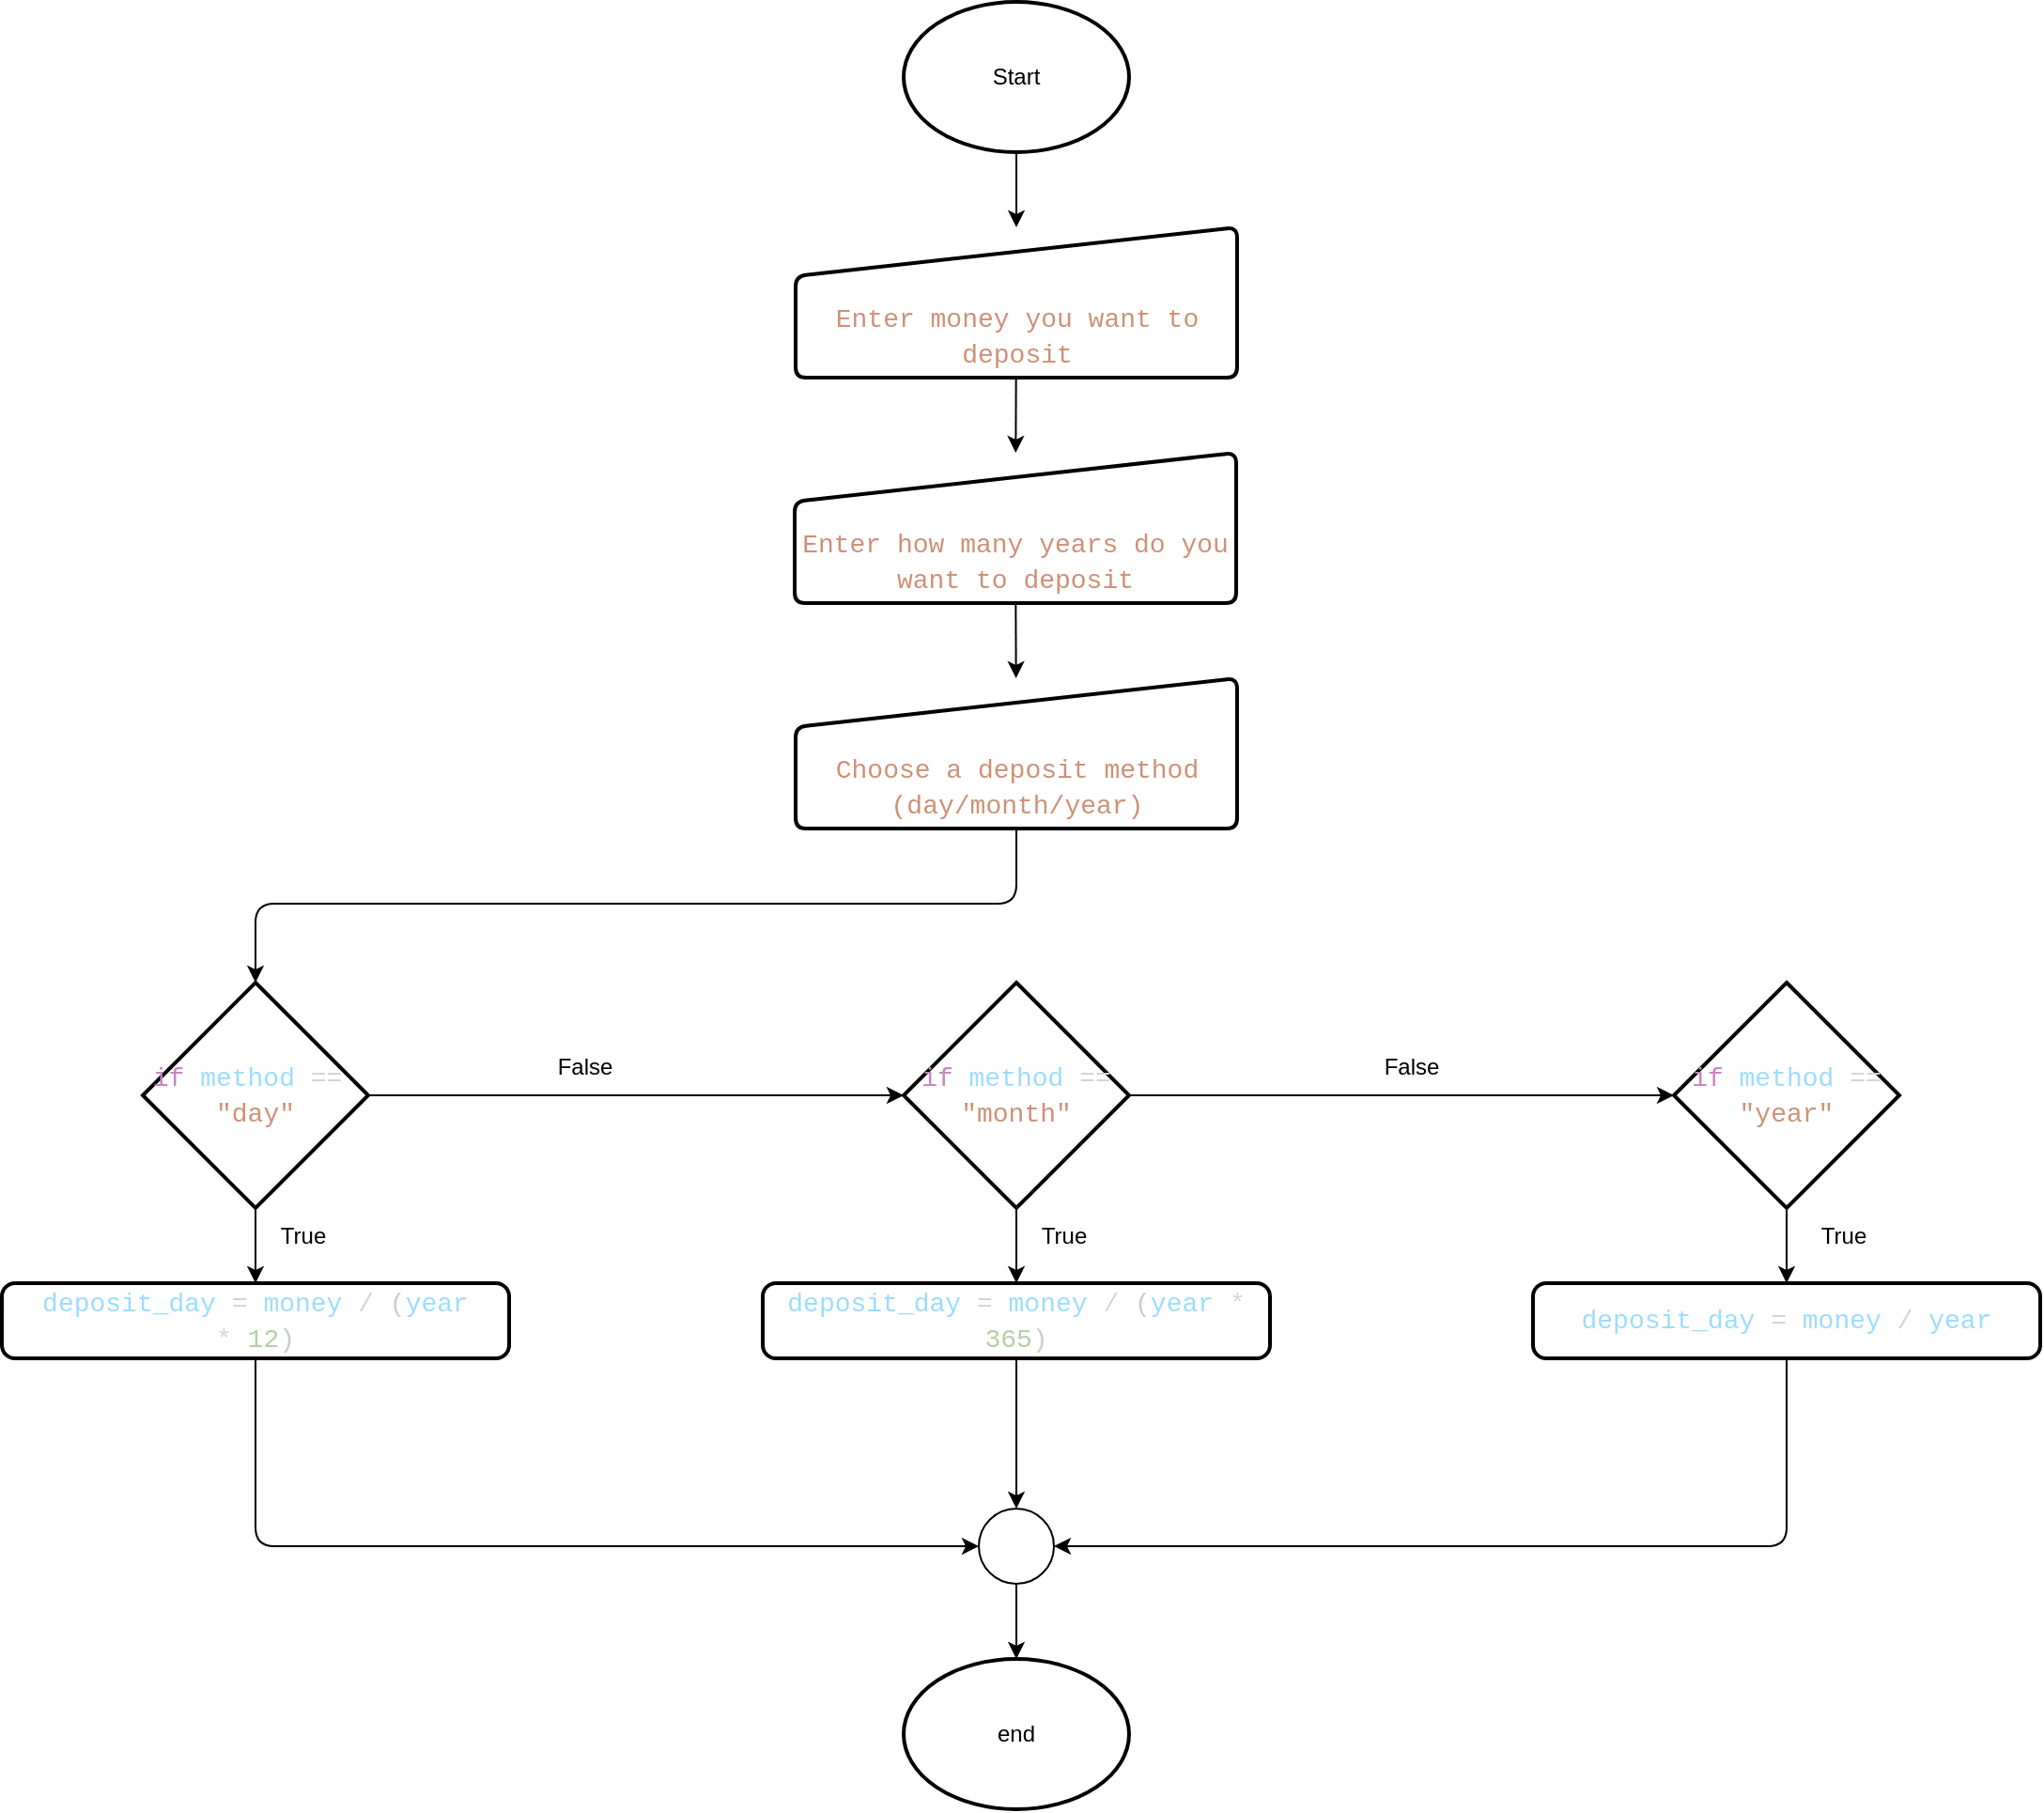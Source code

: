 <mxfile>
    <diagram id="ksKiIm6PKKdRhwGd2dIQ" name="Page-1">
        <mxGraphModel dx="1643" dy="1124" grid="1" gridSize="10" guides="1" tooltips="1" connect="1" arrows="1" fold="1" page="1" pageScale="1" pageWidth="1169" pageHeight="1654" math="0" shadow="0">
            <root>
                <mxCell id="0"/>
                <mxCell id="1" parent="0"/>
                <mxCell id="7" value="" style="edgeStyle=none;html=1;" edge="1" parent="1" source="2" target="3">
                    <mxGeometry relative="1" as="geometry"/>
                </mxCell>
                <mxCell id="2" value="Start" style="strokeWidth=2;html=1;shape=mxgraph.flowchart.start_1;whiteSpace=wrap;" vertex="1" parent="1">
                    <mxGeometry x="525" y="40" width="120" height="80" as="geometry"/>
                </mxCell>
                <mxCell id="8" value="" style="edgeStyle=none;html=1;" edge="1" parent="1" source="3" target="5">
                    <mxGeometry relative="1" as="geometry"/>
                </mxCell>
                <mxCell id="3" value="&lt;div style=&quot;color: rgb(204, 204, 204); font-family: Consolas, &amp;quot;Courier New&amp;quot;, monospace; font-size: 14px; line-height: 19px;&quot;&gt;&lt;span style=&quot;color: rgb(206, 145, 120);&quot;&gt;Enter money you want to deposit&lt;/span&gt;&lt;/div&gt;" style="html=1;strokeWidth=2;shape=manualInput;whiteSpace=wrap;rounded=1;size=26;arcSize=11;verticalAlign=bottom;horizontal=1;labelPosition=center;verticalLabelPosition=middle;align=center;" vertex="1" parent="1">
                    <mxGeometry x="467.5" y="160" width="235" height="80" as="geometry"/>
                </mxCell>
                <mxCell id="9" value="" style="edgeStyle=none;html=1;" edge="1" parent="1" source="5" target="6">
                    <mxGeometry relative="1" as="geometry"/>
                </mxCell>
                <mxCell id="5" value="&lt;div style=&quot;color: rgb(204, 204, 204); font-family: Consolas, &amp;quot;Courier New&amp;quot;, monospace; font-size: 14px; line-height: 19px;&quot;&gt;&lt;div style=&quot;line-height: 19px;&quot;&gt;&lt;span style=&quot;color: rgb(206, 145, 120);&quot;&gt;Enter how many years do you want to deposit&lt;/span&gt;&lt;/div&gt;&lt;/div&gt;" style="html=1;strokeWidth=2;shape=manualInput;whiteSpace=wrap;rounded=1;size=26;arcSize=11;verticalAlign=bottom;horizontal=1;labelPosition=center;verticalLabelPosition=middle;align=center;" vertex="1" parent="1">
                    <mxGeometry x="467" y="280" width="235" height="80" as="geometry"/>
                </mxCell>
                <mxCell id="32" style="edgeStyle=none;html=1;exitX=0.5;exitY=1;exitDx=0;exitDy=0;entryX=0.5;entryY=0;entryDx=0;entryDy=0;entryPerimeter=0;" edge="1" parent="1" source="6" target="13">
                    <mxGeometry relative="1" as="geometry">
                        <Array as="points">
                            <mxPoint x="585" y="520"/>
                            <mxPoint x="180" y="520"/>
                        </Array>
                    </mxGeometry>
                </mxCell>
                <mxCell id="6" value="&lt;div style=&quot;color: rgb(204, 204, 204); font-family: Consolas, &amp;quot;Courier New&amp;quot;, monospace; font-size: 14px; line-height: 19px;&quot;&gt;&lt;div style=&quot;line-height: 19px;&quot;&gt;&lt;div style=&quot;line-height: 19px;&quot;&gt;&lt;span style=&quot;color: rgb(206, 145, 120);&quot;&gt;Choose a deposit method (day/month/year)&lt;/span&gt;&lt;/div&gt;&lt;/div&gt;&lt;/div&gt;" style="html=1;strokeWidth=2;shape=manualInput;whiteSpace=wrap;rounded=1;size=26;arcSize=11;verticalAlign=bottom;horizontal=1;labelPosition=center;verticalLabelPosition=middle;align=center;" vertex="1" parent="1">
                    <mxGeometry x="467.5" y="400" width="235" height="80" as="geometry"/>
                </mxCell>
                <mxCell id="22" value="" style="edgeStyle=none;html=1;" edge="1" parent="1" source="12" target="19">
                    <mxGeometry relative="1" as="geometry"/>
                </mxCell>
                <mxCell id="27" style="edgeStyle=none;html=1;entryX=0;entryY=0.5;entryDx=0;entryDy=0;entryPerimeter=0;" edge="1" parent="1" source="12" target="14">
                    <mxGeometry relative="1" as="geometry"/>
                </mxCell>
                <mxCell id="12" value="&lt;div style=&quot;color: rgb(204, 204, 204); font-family: Consolas, &amp;quot;Courier New&amp;quot;, monospace; font-size: 14px; line-height: 19px;&quot;&gt;&lt;span style=&quot;color: rgb(197, 134, 192);&quot;&gt;if&lt;/span&gt; &lt;span style=&quot;color: rgb(156, 220, 254);&quot;&gt;method&lt;/span&gt; &lt;span style=&quot;color: rgb(212, 212, 212);&quot;&gt;==&lt;/span&gt; &lt;span style=&quot;color: rgb(206, 145, 120);&quot;&gt;&quot;month&quot;&lt;/span&gt;&lt;/div&gt;" style="strokeWidth=2;html=1;shape=mxgraph.flowchart.decision;whiteSpace=wrap;labelBackgroundColor=none;" vertex="1" parent="1">
                    <mxGeometry x="525" y="562" width="120" height="120" as="geometry"/>
                </mxCell>
                <mxCell id="23" value="" style="edgeStyle=none;html=1;" edge="1" parent="1" source="13" target="18">
                    <mxGeometry relative="1" as="geometry"/>
                </mxCell>
                <mxCell id="25" style="edgeStyle=none;html=1;entryX=0;entryY=0.5;entryDx=0;entryDy=0;entryPerimeter=0;" edge="1" parent="1" source="13" target="12">
                    <mxGeometry relative="1" as="geometry"/>
                </mxCell>
                <mxCell id="13" value="&lt;div style=&quot;color: rgb(204, 204, 204); font-family: Consolas, &amp;quot;Courier New&amp;quot;, monospace; font-size: 14px; line-height: 19px;&quot;&gt;&lt;div style=&quot;line-height: 19px;&quot;&gt;&lt;span style=&quot;color: rgb(197, 134, 192);&quot;&gt;if&lt;/span&gt;&amp;nbsp;&lt;span style=&quot;color: rgb(156, 220, 254);&quot;&gt;method&lt;/span&gt;&amp;nbsp;&lt;span style=&quot;color: rgb(212, 212, 212);&quot;&gt;==&lt;/span&gt;&amp;nbsp;&lt;/div&gt;&lt;div style=&quot;line-height: 19px;&quot;&gt;&lt;span style=&quot;color: rgb(206, 145, 120);&quot;&gt;&quot;day&quot;&lt;/span&gt;&lt;br&gt;&lt;/div&gt;&lt;/div&gt;" style="strokeWidth=2;html=1;shape=mxgraph.flowchart.decision;whiteSpace=wrap;labelBackgroundColor=none;" vertex="1" parent="1">
                    <mxGeometry x="120" y="562" width="120" height="120" as="geometry"/>
                </mxCell>
                <mxCell id="21" value="" style="edgeStyle=none;html=1;" edge="1" parent="1" source="14" target="20">
                    <mxGeometry relative="1" as="geometry"/>
                </mxCell>
                <mxCell id="14" value="&lt;div style=&quot;color: rgb(204, 204, 204); font-family: Consolas, &amp;quot;Courier New&amp;quot;, monospace; font-size: 14px; line-height: 19px;&quot;&gt;&lt;div style=&quot;line-height: 19px;&quot;&gt;&lt;span style=&quot;color: rgb(197, 134, 192);&quot;&gt;if&lt;/span&gt; &lt;span style=&quot;color: rgb(156, 220, 254);&quot;&gt;method&lt;/span&gt; &lt;span style=&quot;color: rgb(212, 212, 212);&quot;&gt;==&lt;/span&gt; &lt;span style=&quot;color: rgb(206, 145, 120);&quot;&gt;&quot;year&quot;&lt;/span&gt;&lt;/div&gt;&lt;/div&gt;" style="strokeWidth=2;html=1;shape=mxgraph.flowchart.decision;whiteSpace=wrap;labelBackgroundColor=none;" vertex="1" parent="1">
                    <mxGeometry x="935" y="562" width="120" height="120" as="geometry"/>
                </mxCell>
                <mxCell id="42" style="edgeStyle=none;html=1;exitX=0.5;exitY=1;exitDx=0;exitDy=0;entryX=0;entryY=0.5;entryDx=0;entryDy=0;entryPerimeter=0;" edge="1" parent="1" source="18" target="38">
                    <mxGeometry relative="1" as="geometry">
                        <Array as="points">
                            <mxPoint x="180" y="862"/>
                        </Array>
                    </mxGeometry>
                </mxCell>
                <mxCell id="18" value="&lt;div style=&quot;font-family: Consolas, &amp;quot;Courier New&amp;quot;, monospace; font-size: 14px; line-height: 19px;&quot;&gt;&lt;span style=&quot;color: rgb(204, 204, 204);&quot;&gt;&lt;span style=&quot;color: rgb(156, 220, 254);&quot;&gt;deposit_day&lt;/span&gt; &lt;span style=&quot;color: rgb(212, 212, 212);&quot;&gt;=&lt;/span&gt; &lt;span style=&quot;color: rgb(156, 220, 254);&quot;&gt;money&lt;/span&gt; &lt;span style=&quot;color: rgb(212, 212, 212);&quot;&gt;/&lt;/span&gt; (&lt;span style=&quot;color: rgb(156, 220, 254);&quot;&gt;year&lt;/span&gt; &lt;span style=&quot;color: rgb(212, 212, 212);&quot;&gt;*&lt;/span&gt;&amp;nbsp;&lt;/span&gt;&lt;font color=&quot;#b5cea8&quot;&gt;12&lt;/font&gt;&lt;font color=&quot;#cccccc&quot;&gt;)&lt;/font&gt;&lt;/div&gt;" style="rounded=1;whiteSpace=wrap;html=1;absoluteArcSize=1;arcSize=14;strokeWidth=2;labelBackgroundColor=none;" vertex="1" parent="1">
                    <mxGeometry x="45" y="722" width="270" height="40" as="geometry"/>
                </mxCell>
                <mxCell id="43" value="" style="edgeStyle=none;html=1;" edge="1" parent="1" source="19" target="38">
                    <mxGeometry relative="1" as="geometry"/>
                </mxCell>
                <mxCell id="19" value="&lt;div style=&quot;color: rgb(204, 204, 204); font-family: Consolas, &amp;quot;Courier New&amp;quot;, monospace; font-size: 14px; line-height: 19px;&quot;&gt;&lt;span style=&quot;color: rgb(156, 220, 254);&quot;&gt;deposit_day&lt;/span&gt; &lt;span style=&quot;color: rgb(212, 212, 212);&quot;&gt;=&lt;/span&gt; &lt;span style=&quot;color: rgb(156, 220, 254);&quot;&gt;money&lt;/span&gt; &lt;span style=&quot;color: rgb(212, 212, 212);&quot;&gt;/&lt;/span&gt; (&lt;span style=&quot;color: rgb(156, 220, 254);&quot;&gt;year&lt;/span&gt; &lt;span style=&quot;color: rgb(212, 212, 212);&quot;&gt;*&lt;/span&gt; &lt;span style=&quot;color: rgb(181, 206, 168);&quot;&gt;365&lt;/span&gt;)&lt;/div&gt;" style="rounded=1;whiteSpace=wrap;html=1;absoluteArcSize=1;arcSize=14;strokeWidth=2;labelBackgroundColor=none;" vertex="1" parent="1">
                    <mxGeometry x="450" y="722" width="270" height="40" as="geometry"/>
                </mxCell>
                <mxCell id="44" style="edgeStyle=none;html=1;exitX=0.5;exitY=1;exitDx=0;exitDy=0;entryX=1;entryY=0.5;entryDx=0;entryDy=0;entryPerimeter=0;" edge="1" parent="1" source="20" target="38">
                    <mxGeometry relative="1" as="geometry">
                        <Array as="points">
                            <mxPoint x="995" y="862"/>
                        </Array>
                    </mxGeometry>
                </mxCell>
                <mxCell id="20" value="&lt;div style=&quot;color: rgb(204, 204, 204); font-family: Consolas, &amp;quot;Courier New&amp;quot;, monospace; font-size: 14px; line-height: 19px;&quot;&gt;&lt;span style=&quot;color: rgb(156, 220, 254);&quot;&gt;deposit_day&lt;/span&gt; &lt;span style=&quot;color: rgb(212, 212, 212);&quot;&gt;=&lt;/span&gt; &lt;span style=&quot;color: rgb(156, 220, 254);&quot;&gt;money&lt;/span&gt; &lt;span style=&quot;color: rgb(212, 212, 212);&quot;&gt;/&lt;/span&gt; &lt;span style=&quot;color: rgb(156, 220, 254);&quot;&gt;year&lt;/span&gt;&lt;/div&gt;" style="rounded=1;whiteSpace=wrap;html=1;absoluteArcSize=1;arcSize=14;strokeWidth=2;labelBackgroundColor=none;" vertex="1" parent="1">
                    <mxGeometry x="860" y="722" width="270" height="40" as="geometry"/>
                </mxCell>
                <mxCell id="28" value="end" style="strokeWidth=2;html=1;shape=mxgraph.flowchart.start_1;whiteSpace=wrap;" vertex="1" parent="1">
                    <mxGeometry x="525" y="922" width="120" height="80" as="geometry"/>
                </mxCell>
                <mxCell id="33" value="True" style="text;html=1;align=center;verticalAlign=middle;resizable=0;points=[];autosize=1;strokeColor=none;fillColor=none;" vertex="1" parent="1">
                    <mxGeometry x="180" y="682" width="50" height="30" as="geometry"/>
                </mxCell>
                <mxCell id="34" value="True" style="text;html=1;align=center;verticalAlign=middle;resizable=0;points=[];autosize=1;strokeColor=none;fillColor=none;" vertex="1" parent="1">
                    <mxGeometry x="585" y="682" width="50" height="30" as="geometry"/>
                </mxCell>
                <mxCell id="35" value="True" style="text;html=1;align=center;verticalAlign=middle;resizable=0;points=[];autosize=1;strokeColor=none;fillColor=none;" vertex="1" parent="1">
                    <mxGeometry x="1000" y="682" width="50" height="30" as="geometry"/>
                </mxCell>
                <mxCell id="36" value="False" style="text;html=1;align=center;verticalAlign=middle;resizable=0;points=[];autosize=1;strokeColor=none;fillColor=none;" vertex="1" parent="1">
                    <mxGeometry x="330" y="592" width="50" height="30" as="geometry"/>
                </mxCell>
                <mxCell id="37" value="False" style="text;html=1;align=center;verticalAlign=middle;resizable=0;points=[];autosize=1;strokeColor=none;fillColor=none;" vertex="1" parent="1">
                    <mxGeometry x="770" y="592" width="50" height="30" as="geometry"/>
                </mxCell>
                <mxCell id="45" value="" style="edgeStyle=none;html=1;" edge="1" parent="1" source="38" target="28">
                    <mxGeometry relative="1" as="geometry"/>
                </mxCell>
                <mxCell id="38" value="" style="verticalLabelPosition=bottom;verticalAlign=top;html=1;shape=mxgraph.flowchart.on-page_reference;labelBackgroundColor=none;" vertex="1" parent="1">
                    <mxGeometry x="565" y="842" width="40" height="40" as="geometry"/>
                </mxCell>
            </root>
        </mxGraphModel>
    </diagram>
</mxfile>